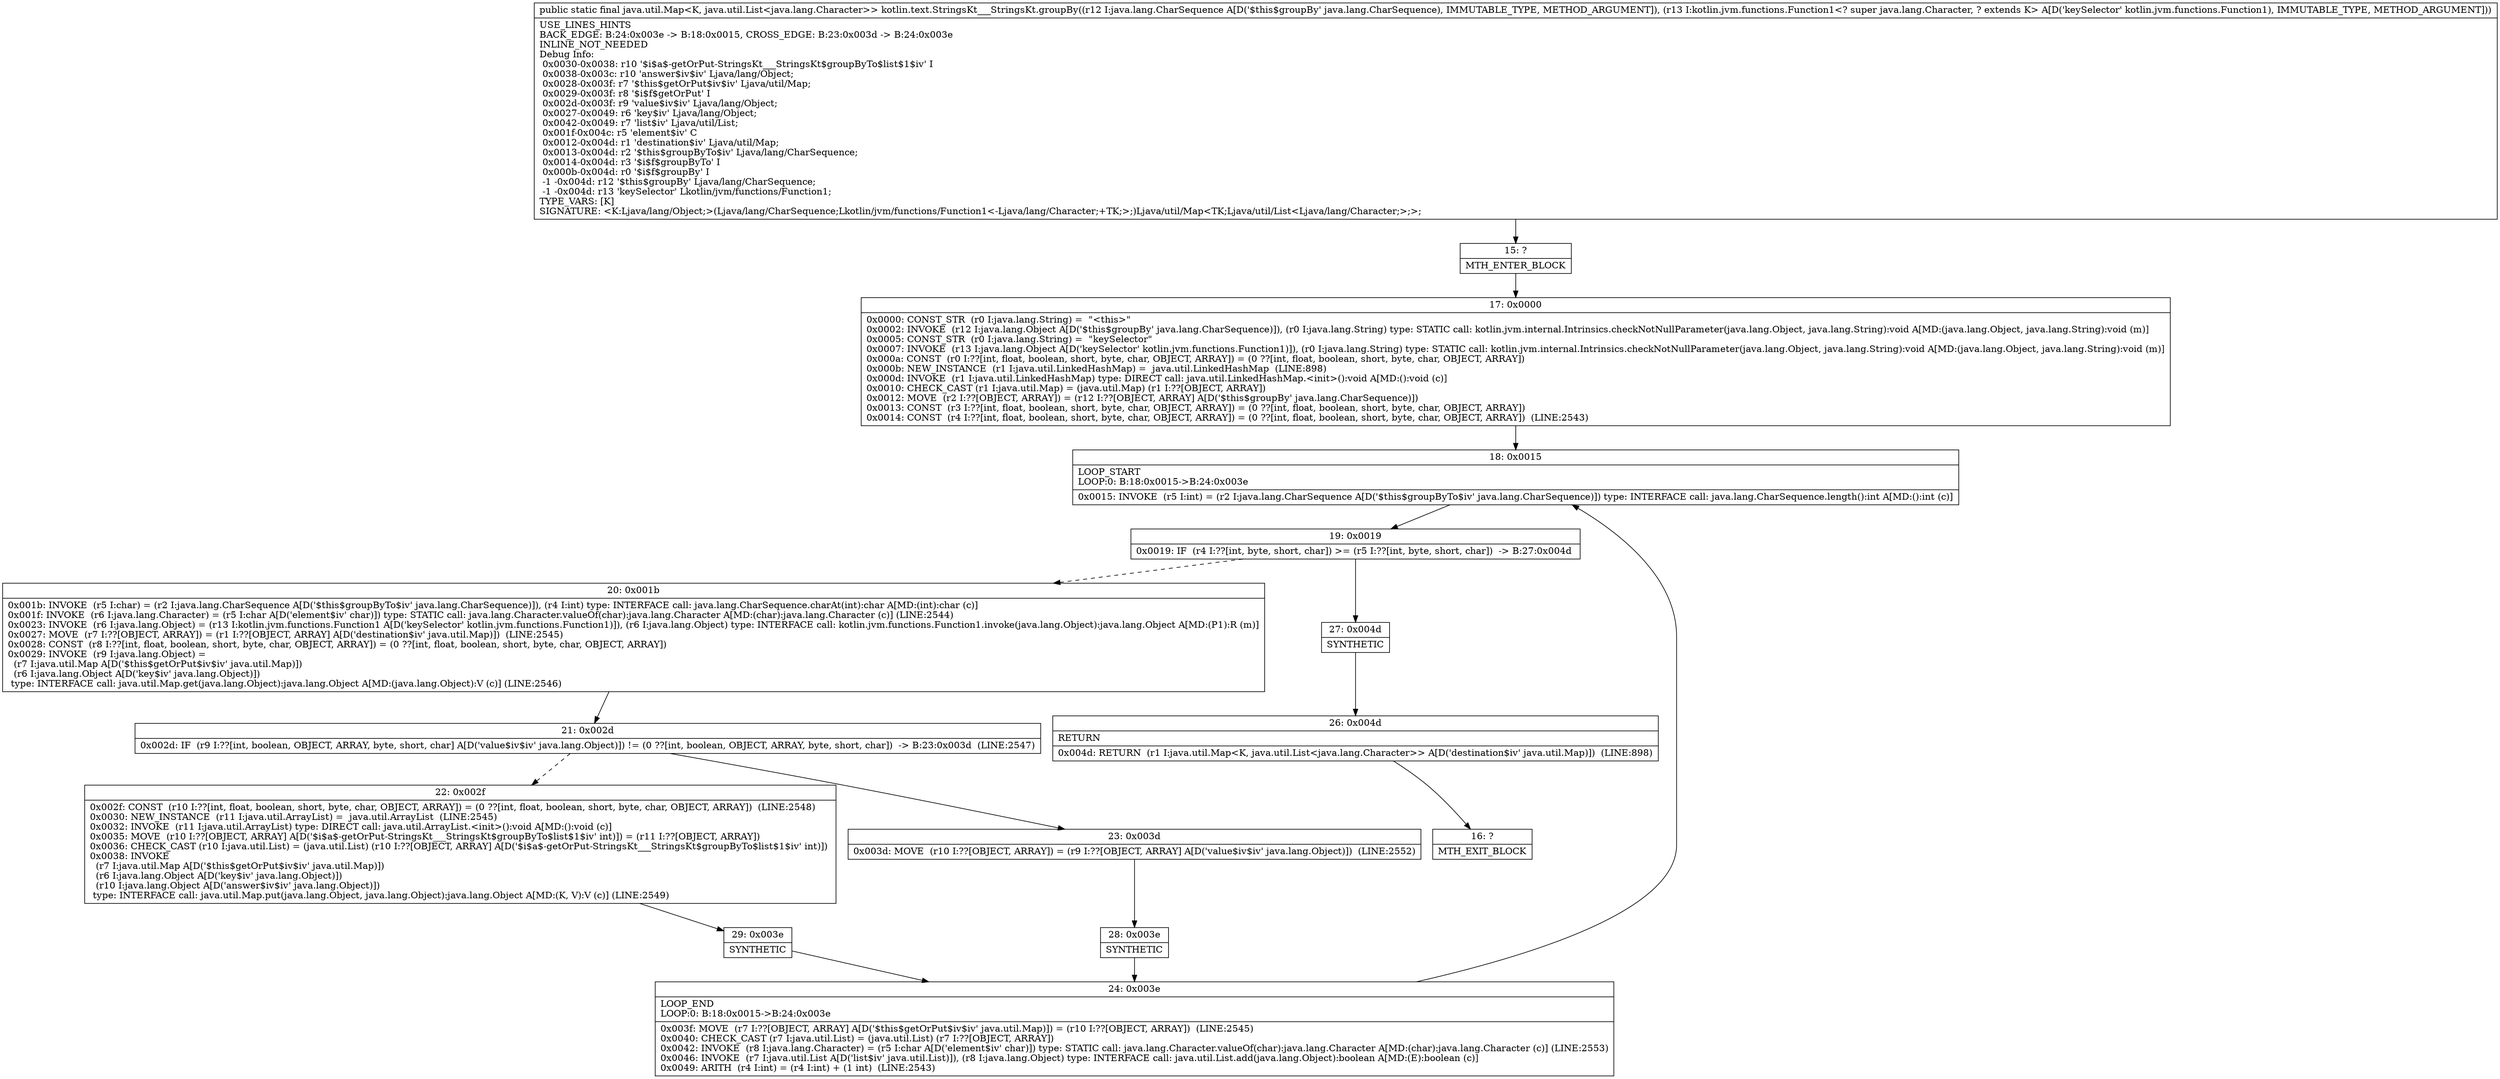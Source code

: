digraph "CFG forkotlin.text.StringsKt___StringsKt.groupBy(Ljava\/lang\/CharSequence;Lkotlin\/jvm\/functions\/Function1;)Ljava\/util\/Map;" {
Node_15 [shape=record,label="{15\:\ ?|MTH_ENTER_BLOCK\l}"];
Node_17 [shape=record,label="{17\:\ 0x0000|0x0000: CONST_STR  (r0 I:java.lang.String) =  \"\<this\>\" \l0x0002: INVOKE  (r12 I:java.lang.Object A[D('$this$groupBy' java.lang.CharSequence)]), (r0 I:java.lang.String) type: STATIC call: kotlin.jvm.internal.Intrinsics.checkNotNullParameter(java.lang.Object, java.lang.String):void A[MD:(java.lang.Object, java.lang.String):void (m)]\l0x0005: CONST_STR  (r0 I:java.lang.String) =  \"keySelector\" \l0x0007: INVOKE  (r13 I:java.lang.Object A[D('keySelector' kotlin.jvm.functions.Function1)]), (r0 I:java.lang.String) type: STATIC call: kotlin.jvm.internal.Intrinsics.checkNotNullParameter(java.lang.Object, java.lang.String):void A[MD:(java.lang.Object, java.lang.String):void (m)]\l0x000a: CONST  (r0 I:??[int, float, boolean, short, byte, char, OBJECT, ARRAY]) = (0 ??[int, float, boolean, short, byte, char, OBJECT, ARRAY]) \l0x000b: NEW_INSTANCE  (r1 I:java.util.LinkedHashMap) =  java.util.LinkedHashMap  (LINE:898)\l0x000d: INVOKE  (r1 I:java.util.LinkedHashMap) type: DIRECT call: java.util.LinkedHashMap.\<init\>():void A[MD:():void (c)]\l0x0010: CHECK_CAST (r1 I:java.util.Map) = (java.util.Map) (r1 I:??[OBJECT, ARRAY]) \l0x0012: MOVE  (r2 I:??[OBJECT, ARRAY]) = (r12 I:??[OBJECT, ARRAY] A[D('$this$groupBy' java.lang.CharSequence)]) \l0x0013: CONST  (r3 I:??[int, float, boolean, short, byte, char, OBJECT, ARRAY]) = (0 ??[int, float, boolean, short, byte, char, OBJECT, ARRAY]) \l0x0014: CONST  (r4 I:??[int, float, boolean, short, byte, char, OBJECT, ARRAY]) = (0 ??[int, float, boolean, short, byte, char, OBJECT, ARRAY])  (LINE:2543)\l}"];
Node_18 [shape=record,label="{18\:\ 0x0015|LOOP_START\lLOOP:0: B:18:0x0015\-\>B:24:0x003e\l|0x0015: INVOKE  (r5 I:int) = (r2 I:java.lang.CharSequence A[D('$this$groupByTo$iv' java.lang.CharSequence)]) type: INTERFACE call: java.lang.CharSequence.length():int A[MD:():int (c)]\l}"];
Node_19 [shape=record,label="{19\:\ 0x0019|0x0019: IF  (r4 I:??[int, byte, short, char]) \>= (r5 I:??[int, byte, short, char])  \-\> B:27:0x004d \l}"];
Node_20 [shape=record,label="{20\:\ 0x001b|0x001b: INVOKE  (r5 I:char) = (r2 I:java.lang.CharSequence A[D('$this$groupByTo$iv' java.lang.CharSequence)]), (r4 I:int) type: INTERFACE call: java.lang.CharSequence.charAt(int):char A[MD:(int):char (c)]\l0x001f: INVOKE  (r6 I:java.lang.Character) = (r5 I:char A[D('element$iv' char)]) type: STATIC call: java.lang.Character.valueOf(char):java.lang.Character A[MD:(char):java.lang.Character (c)] (LINE:2544)\l0x0023: INVOKE  (r6 I:java.lang.Object) = (r13 I:kotlin.jvm.functions.Function1 A[D('keySelector' kotlin.jvm.functions.Function1)]), (r6 I:java.lang.Object) type: INTERFACE call: kotlin.jvm.functions.Function1.invoke(java.lang.Object):java.lang.Object A[MD:(P1):R (m)]\l0x0027: MOVE  (r7 I:??[OBJECT, ARRAY]) = (r1 I:??[OBJECT, ARRAY] A[D('destination$iv' java.util.Map)])  (LINE:2545)\l0x0028: CONST  (r8 I:??[int, float, boolean, short, byte, char, OBJECT, ARRAY]) = (0 ??[int, float, boolean, short, byte, char, OBJECT, ARRAY]) \l0x0029: INVOKE  (r9 I:java.lang.Object) = \l  (r7 I:java.util.Map A[D('$this$getOrPut$iv$iv' java.util.Map)])\l  (r6 I:java.lang.Object A[D('key$iv' java.lang.Object)])\l type: INTERFACE call: java.util.Map.get(java.lang.Object):java.lang.Object A[MD:(java.lang.Object):V (c)] (LINE:2546)\l}"];
Node_21 [shape=record,label="{21\:\ 0x002d|0x002d: IF  (r9 I:??[int, boolean, OBJECT, ARRAY, byte, short, char] A[D('value$iv$iv' java.lang.Object)]) != (0 ??[int, boolean, OBJECT, ARRAY, byte, short, char])  \-\> B:23:0x003d  (LINE:2547)\l}"];
Node_22 [shape=record,label="{22\:\ 0x002f|0x002f: CONST  (r10 I:??[int, float, boolean, short, byte, char, OBJECT, ARRAY]) = (0 ??[int, float, boolean, short, byte, char, OBJECT, ARRAY])  (LINE:2548)\l0x0030: NEW_INSTANCE  (r11 I:java.util.ArrayList) =  java.util.ArrayList  (LINE:2545)\l0x0032: INVOKE  (r11 I:java.util.ArrayList) type: DIRECT call: java.util.ArrayList.\<init\>():void A[MD:():void (c)]\l0x0035: MOVE  (r10 I:??[OBJECT, ARRAY] A[D('$i$a$\-getOrPut\-StringsKt___StringsKt$groupByTo$list$1$iv' int)]) = (r11 I:??[OBJECT, ARRAY]) \l0x0036: CHECK_CAST (r10 I:java.util.List) = (java.util.List) (r10 I:??[OBJECT, ARRAY] A[D('$i$a$\-getOrPut\-StringsKt___StringsKt$groupByTo$list$1$iv' int)]) \l0x0038: INVOKE  \l  (r7 I:java.util.Map A[D('$this$getOrPut$iv$iv' java.util.Map)])\l  (r6 I:java.lang.Object A[D('key$iv' java.lang.Object)])\l  (r10 I:java.lang.Object A[D('answer$iv$iv' java.lang.Object)])\l type: INTERFACE call: java.util.Map.put(java.lang.Object, java.lang.Object):java.lang.Object A[MD:(K, V):V (c)] (LINE:2549)\l}"];
Node_29 [shape=record,label="{29\:\ 0x003e|SYNTHETIC\l}"];
Node_24 [shape=record,label="{24\:\ 0x003e|LOOP_END\lLOOP:0: B:18:0x0015\-\>B:24:0x003e\l|0x003f: MOVE  (r7 I:??[OBJECT, ARRAY] A[D('$this$getOrPut$iv$iv' java.util.Map)]) = (r10 I:??[OBJECT, ARRAY])  (LINE:2545)\l0x0040: CHECK_CAST (r7 I:java.util.List) = (java.util.List) (r7 I:??[OBJECT, ARRAY]) \l0x0042: INVOKE  (r8 I:java.lang.Character) = (r5 I:char A[D('element$iv' char)]) type: STATIC call: java.lang.Character.valueOf(char):java.lang.Character A[MD:(char):java.lang.Character (c)] (LINE:2553)\l0x0046: INVOKE  (r7 I:java.util.List A[D('list$iv' java.util.List)]), (r8 I:java.lang.Object) type: INTERFACE call: java.util.List.add(java.lang.Object):boolean A[MD:(E):boolean (c)]\l0x0049: ARITH  (r4 I:int) = (r4 I:int) + (1 int)  (LINE:2543)\l}"];
Node_23 [shape=record,label="{23\:\ 0x003d|0x003d: MOVE  (r10 I:??[OBJECT, ARRAY]) = (r9 I:??[OBJECT, ARRAY] A[D('value$iv$iv' java.lang.Object)])  (LINE:2552)\l}"];
Node_28 [shape=record,label="{28\:\ 0x003e|SYNTHETIC\l}"];
Node_27 [shape=record,label="{27\:\ 0x004d|SYNTHETIC\l}"];
Node_26 [shape=record,label="{26\:\ 0x004d|RETURN\l|0x004d: RETURN  (r1 I:java.util.Map\<K, java.util.List\<java.lang.Character\>\> A[D('destination$iv' java.util.Map)])  (LINE:898)\l}"];
Node_16 [shape=record,label="{16\:\ ?|MTH_EXIT_BLOCK\l}"];
MethodNode[shape=record,label="{public static final java.util.Map\<K, java.util.List\<java.lang.Character\>\> kotlin.text.StringsKt___StringsKt.groupBy((r12 I:java.lang.CharSequence A[D('$this$groupBy' java.lang.CharSequence), IMMUTABLE_TYPE, METHOD_ARGUMENT]), (r13 I:kotlin.jvm.functions.Function1\<? super java.lang.Character, ? extends K\> A[D('keySelector' kotlin.jvm.functions.Function1), IMMUTABLE_TYPE, METHOD_ARGUMENT]))  | USE_LINES_HINTS\lBACK_EDGE: B:24:0x003e \-\> B:18:0x0015, CROSS_EDGE: B:23:0x003d \-\> B:24:0x003e\lINLINE_NOT_NEEDED\lDebug Info:\l  0x0030\-0x0038: r10 '$i$a$\-getOrPut\-StringsKt___StringsKt$groupByTo$list$1$iv' I\l  0x0038\-0x003c: r10 'answer$iv$iv' Ljava\/lang\/Object;\l  0x0028\-0x003f: r7 '$this$getOrPut$iv$iv' Ljava\/util\/Map;\l  0x0029\-0x003f: r8 '$i$f$getOrPut' I\l  0x002d\-0x003f: r9 'value$iv$iv' Ljava\/lang\/Object;\l  0x0027\-0x0049: r6 'key$iv' Ljava\/lang\/Object;\l  0x0042\-0x0049: r7 'list$iv' Ljava\/util\/List;\l  0x001f\-0x004c: r5 'element$iv' C\l  0x0012\-0x004d: r1 'destination$iv' Ljava\/util\/Map;\l  0x0013\-0x004d: r2 '$this$groupByTo$iv' Ljava\/lang\/CharSequence;\l  0x0014\-0x004d: r3 '$i$f$groupByTo' I\l  0x000b\-0x004d: r0 '$i$f$groupBy' I\l  \-1 \-0x004d: r12 '$this$groupBy' Ljava\/lang\/CharSequence;\l  \-1 \-0x004d: r13 'keySelector' Lkotlin\/jvm\/functions\/Function1;\lTYPE_VARS: [K]\lSIGNATURE: \<K:Ljava\/lang\/Object;\>(Ljava\/lang\/CharSequence;Lkotlin\/jvm\/functions\/Function1\<\-Ljava\/lang\/Character;+TK;\>;)Ljava\/util\/Map\<TK;Ljava\/util\/List\<Ljava\/lang\/Character;\>;\>;\l}"];
MethodNode -> Node_15;Node_15 -> Node_17;
Node_17 -> Node_18;
Node_18 -> Node_19;
Node_19 -> Node_20[style=dashed];
Node_19 -> Node_27;
Node_20 -> Node_21;
Node_21 -> Node_22[style=dashed];
Node_21 -> Node_23;
Node_22 -> Node_29;
Node_29 -> Node_24;
Node_24 -> Node_18;
Node_23 -> Node_28;
Node_28 -> Node_24;
Node_27 -> Node_26;
Node_26 -> Node_16;
}

